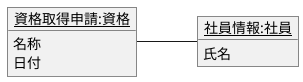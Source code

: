 @startuml kuruma
left to right direction
object "<u>資格取得申請:資格</u>" as  a{
名称
日付
}
object "<u>社員情報:社員</u>" as b {
氏名
}
a -- b
@enduml